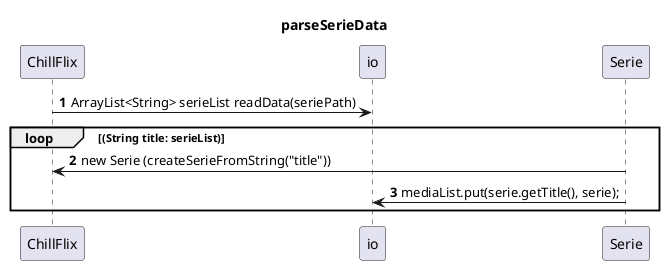 @startuml
'https://plantuml.com/sequence-diagram
title parseSerieData
autonumber


participant ChillFlix
participant io
participant Serie
ChillFlix->io: ArrayList<String> serieList readData(seriePath)
loop (String title: serieList)
ChillFlix<-Serie: new Serie (createSerieFromString("title"))
Serie->io:  mediaList.put(serie.getTitle(), serie);
end
@enduml